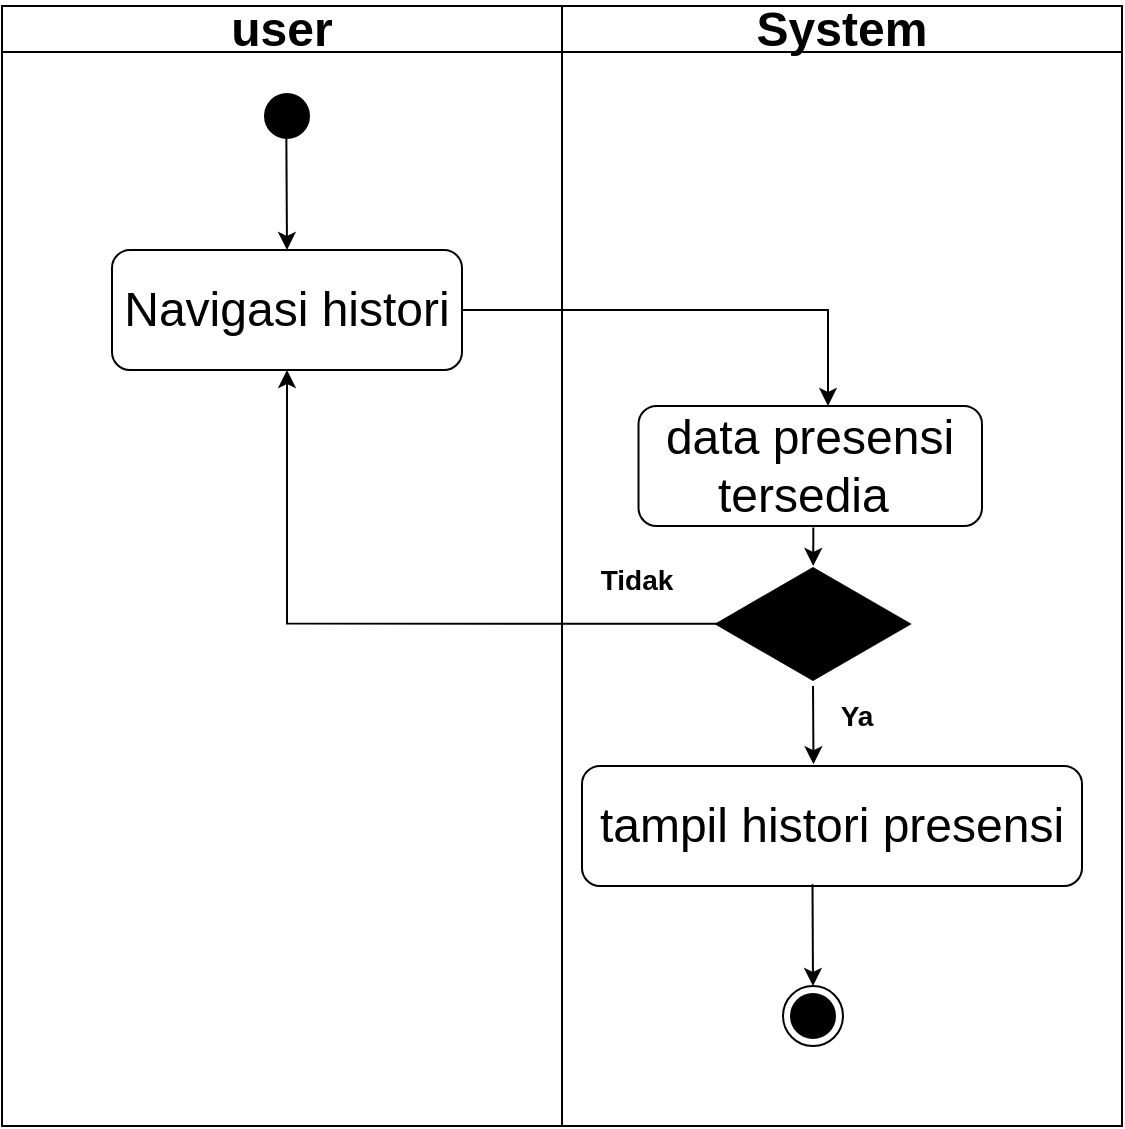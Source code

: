 <mxfile version="17.4.6" type="device"><diagram name="Page-1" id="e7e014a7-5840-1c2e-5031-d8a46d1fe8dd"><mxGraphModel dx="813" dy="471" grid="1" gridSize="10" guides="1" tooltips="1" connect="1" arrows="1" fold="1" page="1" pageScale="1" pageWidth="1169" pageHeight="826" background="none" math="0" shadow="0"><root><mxCell id="0"/><mxCell id="1" parent="0"/><mxCell id="2" value="user" style="swimlane;whiteSpace=wrap;fontSize=24;startSize=23;" parent="1" vertex="1"><mxGeometry x="160" y="40" width="280" height="560" as="geometry"/></mxCell><mxCell id="5" value="" style="ellipse;shape=startState;fillColor=#000000;strokeColor=#000000;" parent="2" vertex="1"><mxGeometry x="127.5" y="40" width="30" height="30" as="geometry"/></mxCell><mxCell id="II41K0eMZgXKt3YE9OYh-41" value="&lt;font style=&quot;font-size: 24px&quot;&gt;Navigasi histori&lt;/font&gt;" style="rounded=1;whiteSpace=wrap;html=1;" parent="2" vertex="1"><mxGeometry x="55" y="122" width="175" height="60" as="geometry"/></mxCell><mxCell id="II41K0eMZgXKt3YE9OYh-42" value="" style="endArrow=classic;html=1;rounded=0;exitX=0.489;exitY=0.845;exitDx=0;exitDy=0;entryX=0.5;entryY=0;entryDx=0;entryDy=0;exitPerimeter=0;" parent="2" source="5" target="II41K0eMZgXKt3YE9OYh-41" edge="1"><mxGeometry width="50" height="50" relative="1" as="geometry"><mxPoint x="335.5" y="302" as="sourcePoint"/><mxPoint x="385.5" y="252" as="targetPoint"/></mxGeometry></mxCell><mxCell id="3" value="System" style="swimlane;whiteSpace=wrap;startSize=23;fontSize=24;" parent="1" vertex="1"><mxGeometry x="440" y="40" width="280" height="560" as="geometry"/></mxCell><mxCell id="II41K0eMZgXKt3YE9OYh-47" value="" style="html=1;whiteSpace=wrap;aspect=fixed;shape=isoRectangle;fillColor=#000000;" parent="3" vertex="1"><mxGeometry x="77.17" y="280" width="96.67" height="58" as="geometry"/></mxCell><mxCell id="II41K0eMZgXKt3YE9OYh-54" value="&lt;font style=&quot;font-size: 14px&quot;&gt;Tidak&lt;/font&gt;" style="text;strokeColor=none;fillColor=none;html=1;fontSize=24;fontStyle=1;verticalAlign=middle;align=center;" parent="3" vertex="1"><mxGeometry x="10" y="270" width="54.5" height="28" as="geometry"/></mxCell><mxCell id="II41K0eMZgXKt3YE9OYh-55" value="&lt;font style=&quot;font-size: 24px&quot;&gt;tampil histori presensi&lt;/font&gt;" style="rounded=1;whiteSpace=wrap;html=1;fontSize=10;" parent="3" vertex="1"><mxGeometry x="10" y="380" width="250" height="60" as="geometry"/></mxCell><mxCell id="II41K0eMZgXKt3YE9OYh-56" value="" style="endArrow=classic;html=1;rounded=0;fontSize=10;exitX=0.5;exitY=1.034;exitDx=0;exitDy=0;exitPerimeter=0;entryX=0.463;entryY=-0.015;entryDx=0;entryDy=0;entryPerimeter=0;" parent="3" source="II41K0eMZgXKt3YE9OYh-47" target="II41K0eMZgXKt3YE9OYh-55" edge="1"><mxGeometry width="50" height="50" relative="1" as="geometry"><mxPoint x="-44.5" y="422" as="sourcePoint"/><mxPoint x="5.5" y="372" as="targetPoint"/></mxGeometry></mxCell><mxCell id="II41K0eMZgXKt3YE9OYh-57" value="&lt;font style=&quot;font-size: 14px&quot;&gt;Ya&lt;/font&gt;" style="text;strokeColor=none;fillColor=none;html=1;fontSize=24;fontStyle=1;verticalAlign=middle;align=center;" parent="3" vertex="1"><mxGeometry x="119.34" y="338" width="54.5" height="28" as="geometry"/></mxCell><mxCell id="II41K0eMZgXKt3YE9OYh-58" value="" style="ellipse;html=1;shape=endState;fillColor=#000000;strokeColor=#000000;fontSize=10;" parent="3" vertex="1"><mxGeometry x="110.5" y="490" width="30" height="30" as="geometry"/></mxCell><mxCell id="II41K0eMZgXKt3YE9OYh-59" value="" style="endArrow=classic;html=1;rounded=0;fontSize=10;exitX=0.461;exitY=0.985;exitDx=0;exitDy=0;exitPerimeter=0;" parent="3" source="II41K0eMZgXKt3YE9OYh-55" target="II41K0eMZgXKt3YE9OYh-58" edge="1"><mxGeometry width="50" height="50" relative="1" as="geometry"><mxPoint x="-94.5" y="442" as="sourcePoint"/><mxPoint x="-44.5" y="392" as="targetPoint"/></mxGeometry></mxCell><mxCell id="Wj1nUQI82RnJlkXifdVC-5" value="&lt;font style=&quot;font-size: 24px&quot;&gt;data presensi tersedia&amp;nbsp;&lt;/font&gt;" style="rounded=1;whiteSpace=wrap;html=1;" parent="3" vertex="1"><mxGeometry x="38.26" y="200" width="171.74" height="60" as="geometry"/></mxCell><mxCell id="8lOWbgfnWCUgIReYuLv_-5" value="" style="endArrow=classic;html=1;rounded=0;exitX=0.509;exitY=1.013;exitDx=0;exitDy=0;exitPerimeter=0;" edge="1" parent="3" source="Wj1nUQI82RnJlkXifdVC-5" target="II41K0eMZgXKt3YE9OYh-47"><mxGeometry width="50" height="50" relative="1" as="geometry"><mxPoint x="230" y="340" as="sourcePoint"/><mxPoint x="280" y="290" as="targetPoint"/></mxGeometry></mxCell><mxCell id="II41K0eMZgXKt3YE9OYh-44" value="" style="edgeStyle=segmentEdgeStyle;endArrow=classic;html=1;rounded=0;exitX=1;exitY=0.5;exitDx=0;exitDy=0;" parent="1" target="Wj1nUQI82RnJlkXifdVC-5" edge="1" source="II41K0eMZgXKt3YE9OYh-41"><mxGeometry width="50" height="50" relative="1" as="geometry"><mxPoint x="335.5" y="192" as="sourcePoint"/><mxPoint x="572.517" y="232" as="targetPoint"/><Array as="points"><mxPoint x="573" y="192"/></Array></mxGeometry></mxCell><mxCell id="II41K0eMZgXKt3YE9OYh-53" value="" style="edgeStyle=segmentEdgeStyle;endArrow=classic;html=1;rounded=0;fontSize=10;exitX=0.005;exitY=0.497;exitDx=0;exitDy=0;exitPerimeter=0;" parent="1" source="II41K0eMZgXKt3YE9OYh-47" target="II41K0eMZgXKt3YE9OYh-41" edge="1"><mxGeometry width="50" height="50" relative="1" as="geometry"><mxPoint x="515.5" y="432" as="sourcePoint"/><mxPoint x="290" y="420" as="targetPoint"/></mxGeometry></mxCell></root></mxGraphModel></diagram></mxfile>